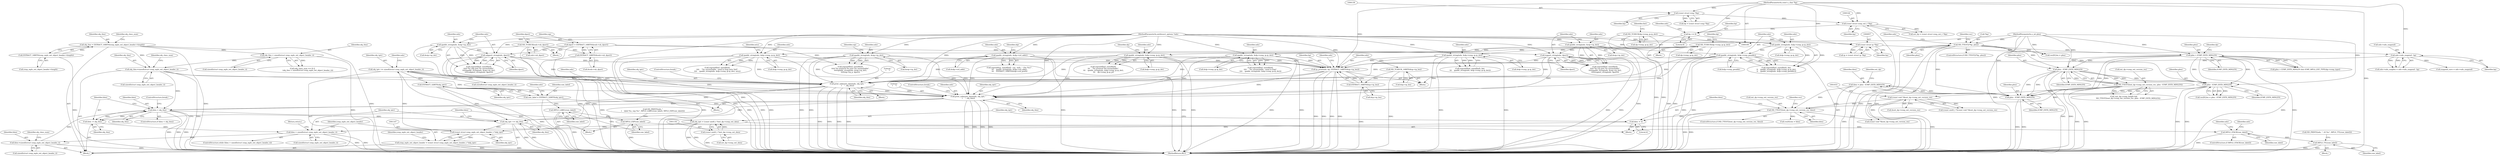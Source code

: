 digraph "0_tcpdump_1a1bce0526a77b62e41531b00f8bb5e21fd4f3a3@API" {
"1001168" [label="(Call,obj_tptr += sizeof(struct icmp_mpls_ext_object_header_t))"];
"1001146" [label="(Call,(const struct icmp_mpls_ext_object_header_t *)obj_tptr)"];
"1001270" [label="(Call,obj_tptr += obj_tlen)"];
"1001263" [label="(Call,hlen < obj_tlen)"];
"1001187" [label="(Call,hlen-=sizeof(struct icmp_mpls_ext_object_header_t))"];
"1001139" [label="(Call,hlen > sizeof(struct icmp_mpls_ext_object_header_t))"];
"1001267" [label="(Call,hlen -= obj_tlen)"];
"1001128" [label="(Call,hlen -= 4)"];
"1001083" [label="(Call,ND_TTEST2(ext_dp->icmp_ext_version_res, hlen))"];
"1001032" [label="(Call,(const void *)&ext_dp->icmp_ext_version_res)"];
"1001016" [label="(Call,ND_TTEST2(ext_dp->icmp_ext_version_res, plen - ICMP_EXTD_MINLEN))"];
"1001020" [label="(Call,plen - ICMP_EXTD_MINLEN)"];
"1000878" [label="(Call,ND_TTEST2(*bp, plen))"];
"1000112" [label="(MethodParameterIn,u_int plen)"];
"1000999" [label="(Call,plen > ICMP_EXTD_MINLEN)"];
"1001077" [label="(Call,hlen = plen - ICMP_EXTD_MINLEN)"];
"1001079" [label="(Call,plen - ICMP_EXTD_MINLEN)"];
"1001044" [label="(Call,plen - ICMP_EXTD_MINLEN)"];
"1001202" [label="(Call,obj_tlen-=sizeof(struct icmp_mpls_ext_object_header_t))"];
"1001196" [label="(Call,obj_tlen < sizeof(struct icmp_mpls_ext_object_header_t))"];
"1001152" [label="(Call,obj_tlen = EXTRACT_16BITS(icmp_mpls_ext_object_header->length))"];
"1001154" [label="(Call,EXTRACT_16BITS(icmp_mpls_ext_object_header->length))"];
"1001256" [label="(Call,print_unknown_data(ndo, obj_tptr, \"\n\t    \", obj_tlen))"];
"1000311" [label="(Call,udpport_string(ndo, dport))"];
"1000305" [label="(Call,ipaddr_string(ndo, &oip->ip_dst))"];
"1000110" [label="(MethodParameterIn,netdissect_options *ndo)"];
"1000267" [label="(Call,dport = EXTRACT_16BITS(&ouh->uh_dport))"];
"1000269" [label="(Call,EXTRACT_16BITS(&ouh->uh_dport))"];
"1000263" [label="(Call,ND_TCHECK(ouh->uh_dport))"];
"1000293" [label="(Call,tcpport_string(ndo, dport))"];
"1000287" [label="(Call,ipaddr_string(ndo, &oip->ip_dst))"];
"1000383" [label="(Call,ipaddr_string(ndo, &dp->icmp_ip.ip_dst))"];
"1000196" [label="(Call,ND_TCHECK(dp->icmp_ip.ip_dst))"];
"1000978" [label="(Call,ip_print(ndo, bp, EXTRACT_16BITS(&ip->ip_len)))"];
"1000408" [label="(Call,ipaddr_string(ndo, &dp->icmp_ip.ip_dst))"];
"1000365" [label="(Call,ipaddr_string(ndo, &dp->icmp_ip.ip_dst))"];
"1000323" [label="(Call,ipaddr_string(ndo, &oip->ip_dst))"];
"1000656" [label="(Call,ipaddr_string(ndo, &idp->ird_addr))"];
"1000221" [label="(Call,ipaddr_string(ndo, &dp->icmp_ip.ip_dst))"];
"1000448" [label="(Call,ipaddr_string(ndo, &dp->icmp_gwaddr))"];
"1000440" [label="(Call,ipaddr_string(ndo, &dp->icmp_ip.ip_dst))"];
"1000419" [label="(Call,ND_TCHECK(dp->icmp_ip.ip_dst))"];
"1000963" [label="(Call,ndo->ndo_snapend - bp)"];
"1000956" [label="(Call,(const struct ip *)bp)"];
"1000947" [label="(Call,bp += 8)"];
"1000143" [label="(Call,(const struct icmp_ext_t *)bp)"];
"1000138" [label="(Call,(const struct icmp *)bp)"];
"1000111" [label="(MethodParameterIn,const u_char *bp)"];
"1000981" [label="(Call,EXTRACT_16BITS(&ip->ip_len))"];
"1000973" [label="(Call,ND_TCHECK_16BITS(&ip->ip_len))"];
"1001248" [label="(Call,print_unknown_data(ndo, obj_tptr, \"\n\t    \", obj_tlen))"];
"1001168" [label="(Call,obj_tptr += sizeof(struct icmp_mpls_ext_object_header_t))"];
"1001220" [label="(Call,EXTRACT_32BITS(obj_tptr))"];
"1001131" [label="(Call,obj_tptr = (const uint8_t *)ext_dp->icmp_ext_data)"];
"1001133" [label="(Call,(const uint8_t *)ext_dp->icmp_ext_data)"];
"1001218" [label="(Call,raw_label = EXTRACT_32BITS(obj_tptr))"];
"1001228" [label="(Call,MPLS_LABEL(raw_label))"];
"1001230" [label="(Call,MPLS_EXP(raw_label))"];
"1001233" [label="(Call,MPLS_STACK(raw_label))"];
"1001244" [label="(Call,MPLS_TTL(raw_label))"];
"1001144" [label="(Call,icmp_mpls_ext_object_header = (const struct icmp_mpls_ext_object_header_t *)obj_tptr)"];
"1001272" [label="(Identifier,obj_tlen)"];
"1001032" [label="(Call,(const void *)&ext_dp->icmp_ext_version_res)"];
"1001000" [label="(Identifier,plen)"];
"1001242" [label="(Block,)"];
"1000879" [label="(Call,*bp)"];
"1000288" [label="(Identifier,ndo)"];
"1001097" [label="(Call,(const void *)&ext_dp->icmp_ext_version_res)"];
"1000282" [label="(Call,snprintf(buf, sizeof(buf),\n\t\t\t\t\t\"%s tcp port %s unreachable\",\n\t\t\t\t\tipaddr_string(ndo, &oip->ip_dst),\n\t\t\t\t\ttcpport_string(ndo, dport)))"];
"1000112" [label="(MethodParameterIn,u_int plen)"];
"1000276" [label="(Identifier,oip)"];
"1001237" [label="(Identifier,ndo)"];
"1001221" [label="(Identifier,obj_tptr)"];
"1001233" [label="(Call,MPLS_STACK(raw_label))"];
"1000959" [label="(Call,ndo->ndo_snaplen = ndo->ndo_snapend - bp)"];
"1000998" [label="(Call,plen > ICMP_EXTD_MINLEN && ICMP_MPLS_EXT_TYPE(dp->icmp_type))"];
"1001044" [label="(Call,plen - ICMP_EXTD_MINLEN)"];
"1001174" [label="(Identifier,ndo)"];
"1000939" [label="(Identifier,ndo)"];
"1001085" [label="(Identifier,ext_dp)"];
"1000294" [label="(Identifier,ndo)"];
"1000197" [label="(Call,dp->icmp_ip.ip_dst)"];
"1000325" [label="(Call,&oip->ip_dst)"];
"1000419" [label="(Call,ND_TCHECK(dp->icmp_ip.ip_dst))"];
"1001234" [label="(Identifier,raw_label)"];
"1001151" [label="(Identifier,icmp_mpls_ext_object_header)"];
"1000216" [label="(Call,snprintf(buf, sizeof(buf),\n\t\t\t    \"%s protocol %d unreachable\",\n\t\t\t    ipaddr_string(ndo, &dp->icmp_ip.ip_dst),\n\t\t\t    dp->icmp_ip.ip_p))"];
"1001140" [label="(Identifier,hlen)"];
"1001249" [label="(Identifier,ndo)"];
"1001080" [label="(Identifier,plen)"];
"1001132" [label="(Identifier,obj_tptr)"];
"1000222" [label="(Identifier,ndo)"];
"1001082" [label="(ControlStructure,if (ND_TTEST2(ext_dp->icmp_ext_version_res, hlen)))"];
"1001129" [label="(Identifier,hlen)"];
"1001269" [label="(Identifier,obj_tlen)"];
"1000111" [label="(MethodParameterIn,const u_char *bp)"];
"1001153" [label="(Identifier,obj_tlen)"];
"1000657" [label="(Identifier,ndo)"];
"1001131" [label="(Call,obj_tptr = (const uint8_t *)ext_dp->icmp_ext_data)"];
"1000300" [label="(Call,snprintf(buf, sizeof(buf),\n\t\t\t\t\t\"%s udp port %s unreachable\",\n\t\t\t\t\tipaddr_string(ndo, &oip->ip_dst),\n\t\t\t\t\tudpport_string(ndo, dport)))"];
"1000954" [label="(Call,ip = (const struct ip *)bp)"];
"1001202" [label="(Call,obj_tlen-=sizeof(struct icmp_mpls_ext_object_header_t))"];
"1000974" [label="(Call,&ip->ip_len)"];
"1001259" [label="(Literal,\"\n\t    \")"];
"1000450" [label="(Call,&dp->icmp_gwaddr)"];
"1001231" [label="(Identifier,raw_label)"];
"1001045" [label="(Identifier,plen)"];
"1000365" [label="(Call,ipaddr_string(ndo, &dp->icmp_ip.ip_dst))"];
"1001046" [label="(Identifier,ICMP_EXTD_MINLEN)"];
"1000143" [label="(Call,(const struct icmp_ext_t *)bp)"];
"1001128" [label="(Call,hlen -= 4)"];
"1001241" [label="(Identifier,ndo)"];
"1001267" [label="(Call,hlen -= obj_tlen)"];
"1001083" [label="(Call,ND_TTEST2(ext_dp->icmp_ext_version_res, hlen))"];
"1001265" [label="(Identifier,obj_tlen)"];
"1001038" [label="(Call,vec[0].len = plen - ICMP_EXTD_MINLEN)"];
"1001034" [label="(Call,&ext_dp->icmp_ext_version_res)"];
"1001256" [label="(Call,print_unknown_data(ndo, obj_tptr, \"\n\t    \", obj_tlen))"];
"1001189" [label="(Call,sizeof(struct icmp_mpls_ext_object_header_t))"];
"1001001" [label="(Identifier,ICMP_EXTD_MINLEN)"];
"1001159" [label="(Identifier,obj_class_num)"];
"1000373" [label="(Identifier,mtu)"];
"1000311" [label="(Call,udpport_string(ndo, dport))"];
"1001006" [label="(Block,)"];
"1000408" [label="(Call,ipaddr_string(ndo, &dp->icmp_ip.ip_dst))"];
"1000442" [label="(Call,&dp->icmp_ip.ip_dst)"];
"1000269" [label="(Call,EXTRACT_16BITS(&ouh->uh_dport))"];
"1000305" [label="(Call,ipaddr_string(ndo, &oip->ip_dst))"];
"1000656" [label="(Call,ipaddr_string(ndo, &idp->ird_addr))"];
"1001197" [label="(Identifier,obj_tlen)"];
"1001257" [label="(Identifier,ndo)"];
"1001271" [label="(Identifier,obj_tptr)"];
"1000306" [label="(Identifier,ndo)"];
"1001016" [label="(Call,ND_TTEST2(ext_dp->icmp_ext_version_res, plen - ICMP_EXTD_MINLEN))"];
"1001192" [label="(Call,(obj_class_num == 0) ||\n                    (obj_tlen < sizeof(struct icmp_mpls_ext_object_header_t)))"];
"1001222" [label="(Call,ND_PRINT((ndo, \"\n\t    label %u, exp %u\", MPLS_LABEL(raw_label), MPLS_EXP(raw_label))))"];
"1001198" [label="(Call,sizeof(struct icmp_mpls_ext_object_header_t))"];
"1001148" [label="(Identifier,obj_tptr)"];
"1000964" [label="(Call,ndo->ndo_snapend)"];
"1000231" [label="(Identifier,dp)"];
"1000318" [label="(Call,snprintf(buf, sizeof(buf),\n\t\t\t\t\t\"%s protocol %u port %u unreachable\",\n\t\t\t\t\tipaddr_string(ndo, &oip->ip_dst),\n\t\t\t\t\toip->ip_p, dport))"];
"1000196" [label="(Call,ND_TCHECK(dp->icmp_ip.ip_dst))"];
"1001207" [label="(Identifier,obj_class_num)"];
"1001245" [label="(Identifier,raw_label)"];
"1001144" [label="(Call,icmp_mpls_ext_object_header = (const struct icmp_mpls_ext_object_header_t *)obj_tptr)"];
"1000383" [label="(Call,ipaddr_string(ndo, &dp->icmp_ip.ip_dst))"];
"1001078" [label="(Identifier,hlen)"];
"1000140" [label="(Identifier,bp)"];
"1001258" [label="(Identifier,obj_tptr)"];
"1001155" [label="(Call,icmp_mpls_ext_object_header->length)"];
"1001103" [label="(Call,vec[0].len = hlen)"];
"1001004" [label="(Identifier,dp)"];
"1001152" [label="(Call,obj_tlen = EXTRACT_16BITS(icmp_mpls_ext_object_header->length))"];
"1000221" [label="(Call,ipaddr_string(ndo, &dp->icmp_ip.ip_dst))"];
"1001196" [label="(Call,obj_tlen < sizeof(struct icmp_mpls_ext_object_header_t))"];
"1000268" [label="(Identifier,dport)"];
"1000420" [label="(Call,dp->icmp_ip.ip_dst)"];
"1001262" [label="(ControlStructure,if (hlen < obj_tlen))"];
"1000323" [label="(Call,ipaddr_string(ndo, &oip->ip_dst))"];
"1000426" [label="(Identifier,fmt)"];
"1000999" [label="(Call,plen > ICMP_EXTD_MINLEN)"];
"1000877" [label="(ControlStructure,if (ND_TTEST2(*bp, plen)))"];
"1000448" [label="(Call,ipaddr_string(ndo, &dp->icmp_gwaddr))"];
"1000384" [label="(Identifier,ndo)"];
"1000647" [label="(Call,snprintf(cp, sizeof(buf) - (cp - buf), \" {%s %u}\",\n\t\t\t    ipaddr_string(ndo, &idp->ird_addr),\n\t\t\t    EXTRACT_32BITS(&idp->ird_pref)))"];
"1001250" [label="(Identifier,obj_tptr)"];
"1001146" [label="(Call,(const struct icmp_mpls_ext_object_header_t *)obj_tptr)"];
"1001264" [label="(Identifier,hlen)"];
"1000138" [label="(Call,(const struct icmp *)bp)"];
"1001141" [label="(Call,sizeof(struct icmp_mpls_ext_object_header_t))"];
"1001232" [label="(ControlStructure,if (MPLS_STACK(raw_label)))"];
"1001021" [label="(Identifier,plen)"];
"1001248" [label="(Call,print_unknown_data(ndo, obj_tptr, \"\n\t    \", obj_tlen))"];
"1000968" [label="(Call,snapend_save = ndo->ndo_snapend)"];
"1000162" [label="(Block,)"];
"1000330" [label="(Identifier,oip)"];
"1000449" [label="(Identifier,ndo)"];
"1001251" [label="(Literal,\"\n\t    \")"];
"1000263" [label="(Call,ND_TCHECK(ouh->uh_dport))"];
"1000223" [label="(Call,&dp->icmp_ip.ip_dst)"];
"1000307" [label="(Call,&oip->ip_dst)"];
"1000946" [label="(Block,)"];
"1001130" [label="(Literal,4)"];
"1001270" [label="(Call,obj_tptr += obj_tlen)"];
"1000289" [label="(Call,&oip->ip_dst)"];
"1001260" [label="(Identifier,obj_tlen)"];
"1001228" [label="(Call,MPLS_LABEL(raw_label))"];
"1000982" [label="(Call,&ip->ip_len)"];
"1001227" [label="(Block,)"];
"1001170" [label="(Call,sizeof(struct icmp_mpls_ext_object_header_t))"];
"1000293" [label="(Call,tcpport_string(ndo, dport))"];
"1001143" [label="(Block,)"];
"1001263" [label="(Call,hlen < obj_tlen)"];
"1000287" [label="(Call,ipaddr_string(ndo, &oip->ip_dst))"];
"1000360" [label="(Call,snprintf(buf, sizeof(buf),\n\t\t\t\t    \"%s unreachable - need to frag (mtu %d)\",\n\t\t\t\t    ipaddr_string(ndo, &dp->icmp_ip.ip_dst), mtu))"];
"1000441" [label="(Identifier,ndo)"];
"1001194" [label="(Identifier,obj_class_num)"];
"1001022" [label="(Identifier,ICMP_EXTD_MINLEN)"];
"1000367" [label="(Call,&dp->icmp_ip.ip_dst)"];
"1000949" [label="(Literal,8)"];
"1001224" [label="(Identifier,ndo)"];
"1000264" [label="(Call,ouh->uh_dport)"];
"1001020" [label="(Call,plen - ICMP_EXTD_MINLEN)"];
"1001079" [label="(Call,plen - ICMP_EXTD_MINLEN)"];
"1000295" [label="(Identifier,dport)"];
"1001154" [label="(Call,EXTRACT_16BITS(icmp_mpls_ext_object_header->length))"];
"1000440" [label="(Call,ipaddr_string(ndo, &dp->icmp_ip.ip_dst))"];
"1000378" [label="(Call,snprintf(buf, sizeof(buf),\n\t\t\t\t    \"%s unreachable - need to frag\",\n\t\t\t\t    ipaddr_string(ndo, &dp->icmp_ip.ip_dst)))"];
"1001133" [label="(Call,(const uint8_t *)ext_dp->icmp_ext_data)"];
"1001092" [label="(Identifier,vec)"];
"1000980" [label="(Identifier,bp)"];
"1000958" [label="(Identifier,bp)"];
"1001220" [label="(Call,EXTRACT_32BITS(obj_tptr))"];
"1001204" [label="(Call,sizeof(struct icmp_mpls_ext_object_header_t))"];
"1000312" [label="(Identifier,ndo)"];
"1001138" [label="(ControlStructure,while (hlen > sizeof(struct icmp_mpls_ext_object_header_t)))"];
"1000206" [label="(Block,)"];
"1001279" [label="(MethodReturn,RET)"];
"1000410" [label="(Call,&dp->icmp_ip.ip_dst)"];
"1000658" [label="(Call,&idp->ird_addr)"];
"1000967" [label="(Identifier,bp)"];
"1001253" [label="(ControlStructure,break;)"];
"1001208" [label="(Block,)"];
"1000963" [label="(Call,ndo->ndo_snapend - bp)"];
"1000110" [label="(MethodParameterIn,netdissect_options *ndo)"];
"1000895" [label="(Call,vec[0].len = plen)"];
"1001203" [label="(Identifier,obj_tlen)"];
"1001030" [label="(Call,(const uint8_t *)(const void *)&ext_dp->icmp_ext_version_res)"];
"1001017" [label="(Call,ext_dp->icmp_ext_version_res)"];
"1000385" [label="(Call,&dp->icmp_ip.ip_dst)"];
"1000435" [label="(Call,snprintf(buf, sizeof(buf), fmt,\n\t\t    ipaddr_string(ndo, &dp->icmp_ip.ip_dst),\n\t\t    ipaddr_string(ndo, &dp->icmp_gwaddr)))"];
"1000267" [label="(Call,dport = EXTRACT_16BITS(&ouh->uh_dport))"];
"1001219" [label="(Identifier,raw_label)"];
"1000973" [label="(Call,ND_TCHECK_16BITS(&ip->ip_len))"];
"1000948" [label="(Identifier,bp)"];
"1001084" [label="(Call,ext_dp->icmp_ext_version_res)"];
"1001139" [label="(Call,hlen > sizeof(struct icmp_mpls_ext_object_header_t))"];
"1000979" [label="(Identifier,ndo)"];
"1001268" [label="(Identifier,hlen)"];
"1000270" [label="(Call,&ouh->uh_dport)"];
"1000981" [label="(Call,EXTRACT_16BITS(&ip->ip_len))"];
"1000324" [label="(Identifier,ndo)"];
"1001168" [label="(Call,obj_tptr += sizeof(struct icmp_mpls_ext_object_header_t))"];
"1000878" [label="(Call,ND_TTEST2(*bp, plen))"];
"1001145" [label="(Identifier,icmp_mpls_ext_object_header)"];
"1001244" [label="(Call,MPLS_TTL(raw_label))"];
"1001011" [label="(Call,!ext_dp->icmp_length &&\n                ND_TTEST2(ext_dp->icmp_ext_version_res, plen - ICMP_EXTD_MINLEN))"];
"1000947" [label="(Call,bp += 8)"];
"1001239" [label="(Call,ND_PRINT((ndo, \", ttl %u\", MPLS_TTL(raw_label))))"];
"1001077" [label="(Call,hlen = plen - ICMP_EXTD_MINLEN)"];
"1001273" [label="(Return,return;)"];
"1000141" [label="(Call,ext_dp = (const struct icmp_ext_t *)bp)"];
"1001218" [label="(Call,raw_label = EXTRACT_32BITS(obj_tptr))"];
"1001230" [label="(Call,MPLS_EXP(raw_label))"];
"1001135" [label="(Call,ext_dp->icmp_ext_data)"];
"1000204" [label="(Identifier,dp)"];
"1000145" [label="(Identifier,bp)"];
"1000136" [label="(Call,dp = (const struct icmp *)bp)"];
"1000881" [label="(Identifier,plen)"];
"1000313" [label="(Identifier,dport)"];
"1000988" [label="(Identifier,ndo)"];
"1001169" [label="(Identifier,obj_tptr)"];
"1000409" [label="(Identifier,ndo)"];
"1001087" [label="(Identifier,hlen)"];
"1000952" [label="(Identifier,ndo)"];
"1001188" [label="(Identifier,hlen)"];
"1000978" [label="(Call,ip_print(ndo, bp, EXTRACT_16BITS(&ip->ip_len)))"];
"1000366" [label="(Identifier,ndo)"];
"1001261" [label="(ControlStructure,break;)"];
"1001212" [label="(Block,)"];
"1001229" [label="(Identifier,raw_label)"];
"1001081" [label="(Identifier,ICMP_EXTD_MINLEN)"];
"1000956" [label="(Call,(const struct ip *)bp)"];
"1000665" [label="(Identifier,idp)"];
"1001266" [label="(ControlStructure,break;)"];
"1001252" [label="(Identifier,obj_tlen)"];
"1001187" [label="(Call,hlen-=sizeof(struct icmp_mpls_ext_object_header_t))"];
"1000403" [label="(Call,snprintf(buf, sizeof(buf), fmt,\n\t\t\t    ipaddr_string(ndo, &dp->icmp_ip.ip_dst)))"];
"1000887" [label="(Identifier,vec)"];
"1001168" -> "1001143"  [label="AST: "];
"1001168" -> "1001170"  [label="CFG: "];
"1001169" -> "1001168"  [label="AST: "];
"1001170" -> "1001168"  [label="AST: "];
"1001174" -> "1001168"  [label="CFG: "];
"1001168" -> "1001279"  [label="DDG: "];
"1001146" -> "1001168"  [label="DDG: "];
"1001168" -> "1001220"  [label="DDG: "];
"1001168" -> "1001248"  [label="DDG: "];
"1001168" -> "1001256"  [label="DDG: "];
"1001146" -> "1001144"  [label="AST: "];
"1001146" -> "1001148"  [label="CFG: "];
"1001147" -> "1001146"  [label="AST: "];
"1001148" -> "1001146"  [label="AST: "];
"1001144" -> "1001146"  [label="CFG: "];
"1001146" -> "1001144"  [label="DDG: "];
"1001270" -> "1001146"  [label="DDG: "];
"1001131" -> "1001146"  [label="DDG: "];
"1001270" -> "1001143"  [label="AST: "];
"1001270" -> "1001272"  [label="CFG: "];
"1001271" -> "1001270"  [label="AST: "];
"1001272" -> "1001270"  [label="AST: "];
"1001140" -> "1001270"  [label="CFG: "];
"1001270" -> "1001279"  [label="DDG: "];
"1001270" -> "1001279"  [label="DDG: "];
"1001263" -> "1001270"  [label="DDG: "];
"1001220" -> "1001270"  [label="DDG: "];
"1001256" -> "1001270"  [label="DDG: "];
"1001248" -> "1001270"  [label="DDG: "];
"1001263" -> "1001262"  [label="AST: "];
"1001263" -> "1001265"  [label="CFG: "];
"1001264" -> "1001263"  [label="AST: "];
"1001265" -> "1001263"  [label="AST: "];
"1001266" -> "1001263"  [label="CFG: "];
"1001268" -> "1001263"  [label="CFG: "];
"1001263" -> "1001279"  [label="DDG: "];
"1001263" -> "1001279"  [label="DDG: "];
"1001263" -> "1001279"  [label="DDG: "];
"1001187" -> "1001263"  [label="DDG: "];
"1001202" -> "1001263"  [label="DDG: "];
"1001256" -> "1001263"  [label="DDG: "];
"1001248" -> "1001263"  [label="DDG: "];
"1001263" -> "1001267"  [label="DDG: "];
"1001263" -> "1001267"  [label="DDG: "];
"1001187" -> "1001143"  [label="AST: "];
"1001187" -> "1001189"  [label="CFG: "];
"1001188" -> "1001187"  [label="AST: "];
"1001189" -> "1001187"  [label="AST: "];
"1001194" -> "1001187"  [label="CFG: "];
"1001187" -> "1001279"  [label="DDG: "];
"1001139" -> "1001187"  [label="DDG: "];
"1001139" -> "1001138"  [label="AST: "];
"1001139" -> "1001141"  [label="CFG: "];
"1001140" -> "1001139"  [label="AST: "];
"1001141" -> "1001139"  [label="AST: "];
"1001145" -> "1001139"  [label="CFG: "];
"1001273" -> "1001139"  [label="CFG: "];
"1001139" -> "1001279"  [label="DDG: "];
"1001139" -> "1001279"  [label="DDG: "];
"1001267" -> "1001139"  [label="DDG: "];
"1001128" -> "1001139"  [label="DDG: "];
"1001267" -> "1001143"  [label="AST: "];
"1001267" -> "1001269"  [label="CFG: "];
"1001268" -> "1001267"  [label="AST: "];
"1001269" -> "1001267"  [label="AST: "];
"1001271" -> "1001267"  [label="CFG: "];
"1001128" -> "1001006"  [label="AST: "];
"1001128" -> "1001130"  [label="CFG: "];
"1001129" -> "1001128"  [label="AST: "];
"1001130" -> "1001128"  [label="AST: "];
"1001132" -> "1001128"  [label="CFG: "];
"1001083" -> "1001128"  [label="DDG: "];
"1001083" -> "1001082"  [label="AST: "];
"1001083" -> "1001087"  [label="CFG: "];
"1001084" -> "1001083"  [label="AST: "];
"1001087" -> "1001083"  [label="AST: "];
"1001092" -> "1001083"  [label="CFG: "];
"1001129" -> "1001083"  [label="CFG: "];
"1001083" -> "1001279"  [label="DDG: "];
"1001083" -> "1001279"  [label="DDG: "];
"1001032" -> "1001083"  [label="DDG: "];
"1001016" -> "1001083"  [label="DDG: "];
"1001077" -> "1001083"  [label="DDG: "];
"1001083" -> "1001097"  [label="DDG: "];
"1001083" -> "1001103"  [label="DDG: "];
"1001032" -> "1001030"  [label="AST: "];
"1001032" -> "1001034"  [label="CFG: "];
"1001033" -> "1001032"  [label="AST: "];
"1001034" -> "1001032"  [label="AST: "];
"1001030" -> "1001032"  [label="CFG: "];
"1001032" -> "1001279"  [label="DDG: "];
"1001032" -> "1001030"  [label="DDG: "];
"1001016" -> "1001032"  [label="DDG: "];
"1001032" -> "1001097"  [label="DDG: "];
"1001016" -> "1001011"  [label="AST: "];
"1001016" -> "1001020"  [label="CFG: "];
"1001017" -> "1001016"  [label="AST: "];
"1001020" -> "1001016"  [label="AST: "];
"1001011" -> "1001016"  [label="CFG: "];
"1001016" -> "1001279"  [label="DDG: "];
"1001016" -> "1001279"  [label="DDG: "];
"1001016" -> "1001011"  [label="DDG: "];
"1001016" -> "1001011"  [label="DDG: "];
"1001020" -> "1001016"  [label="DDG: "];
"1001020" -> "1001016"  [label="DDG: "];
"1001020" -> "1001022"  [label="CFG: "];
"1001021" -> "1001020"  [label="AST: "];
"1001022" -> "1001020"  [label="AST: "];
"1001020" -> "1001279"  [label="DDG: "];
"1001020" -> "1001279"  [label="DDG: "];
"1000878" -> "1001020"  [label="DDG: "];
"1000999" -> "1001020"  [label="DDG: "];
"1000999" -> "1001020"  [label="DDG: "];
"1000112" -> "1001020"  [label="DDG: "];
"1001020" -> "1001044"  [label="DDG: "];
"1001020" -> "1001044"  [label="DDG: "];
"1001020" -> "1001079"  [label="DDG: "];
"1001020" -> "1001079"  [label="DDG: "];
"1000878" -> "1000877"  [label="AST: "];
"1000878" -> "1000881"  [label="CFG: "];
"1000879" -> "1000878"  [label="AST: "];
"1000881" -> "1000878"  [label="AST: "];
"1000887" -> "1000878"  [label="CFG: "];
"1000939" -> "1000878"  [label="CFG: "];
"1000878" -> "1001279"  [label="DDG: "];
"1000878" -> "1001279"  [label="DDG: "];
"1000878" -> "1001279"  [label="DDG: "];
"1000112" -> "1000878"  [label="DDG: "];
"1000878" -> "1000895"  [label="DDG: "];
"1000878" -> "1000999"  [label="DDG: "];
"1000878" -> "1001044"  [label="DDG: "];
"1000878" -> "1001079"  [label="DDG: "];
"1000112" -> "1000109"  [label="AST: "];
"1000112" -> "1001279"  [label="DDG: "];
"1000112" -> "1000895"  [label="DDG: "];
"1000112" -> "1000999"  [label="DDG: "];
"1000112" -> "1001044"  [label="DDG: "];
"1000112" -> "1001079"  [label="DDG: "];
"1000999" -> "1000998"  [label="AST: "];
"1000999" -> "1001001"  [label="CFG: "];
"1001000" -> "1000999"  [label="AST: "];
"1001001" -> "1000999"  [label="AST: "];
"1001004" -> "1000999"  [label="CFG: "];
"1000998" -> "1000999"  [label="CFG: "];
"1000999" -> "1001279"  [label="DDG: "];
"1000999" -> "1001279"  [label="DDG: "];
"1000999" -> "1000998"  [label="DDG: "];
"1000999" -> "1000998"  [label="DDG: "];
"1000999" -> "1001044"  [label="DDG: "];
"1000999" -> "1001044"  [label="DDG: "];
"1000999" -> "1001079"  [label="DDG: "];
"1000999" -> "1001079"  [label="DDG: "];
"1001077" -> "1001006"  [label="AST: "];
"1001077" -> "1001079"  [label="CFG: "];
"1001078" -> "1001077"  [label="AST: "];
"1001079" -> "1001077"  [label="AST: "];
"1001085" -> "1001077"  [label="CFG: "];
"1001077" -> "1001279"  [label="DDG: "];
"1001079" -> "1001077"  [label="DDG: "];
"1001079" -> "1001077"  [label="DDG: "];
"1001079" -> "1001081"  [label="CFG: "];
"1001080" -> "1001079"  [label="AST: "];
"1001081" -> "1001079"  [label="AST: "];
"1001079" -> "1001279"  [label="DDG: "];
"1001079" -> "1001279"  [label="DDG: "];
"1001044" -> "1001079"  [label="DDG: "];
"1001044" -> "1001079"  [label="DDG: "];
"1001044" -> "1001038"  [label="AST: "];
"1001044" -> "1001046"  [label="CFG: "];
"1001045" -> "1001044"  [label="AST: "];
"1001046" -> "1001044"  [label="AST: "];
"1001038" -> "1001044"  [label="CFG: "];
"1001044" -> "1001279"  [label="DDG: "];
"1001044" -> "1001279"  [label="DDG: "];
"1001044" -> "1001038"  [label="DDG: "];
"1001044" -> "1001038"  [label="DDG: "];
"1001202" -> "1001143"  [label="AST: "];
"1001202" -> "1001204"  [label="CFG: "];
"1001203" -> "1001202"  [label="AST: "];
"1001204" -> "1001202"  [label="AST: "];
"1001207" -> "1001202"  [label="CFG: "];
"1001202" -> "1001279"  [label="DDG: "];
"1001196" -> "1001202"  [label="DDG: "];
"1001152" -> "1001202"  [label="DDG: "];
"1001202" -> "1001248"  [label="DDG: "];
"1001202" -> "1001256"  [label="DDG: "];
"1001196" -> "1001192"  [label="AST: "];
"1001196" -> "1001198"  [label="CFG: "];
"1001197" -> "1001196"  [label="AST: "];
"1001198" -> "1001196"  [label="AST: "];
"1001192" -> "1001196"  [label="CFG: "];
"1001196" -> "1001279"  [label="DDG: "];
"1001196" -> "1001192"  [label="DDG: "];
"1001152" -> "1001196"  [label="DDG: "];
"1001152" -> "1001143"  [label="AST: "];
"1001152" -> "1001154"  [label="CFG: "];
"1001153" -> "1001152"  [label="AST: "];
"1001154" -> "1001152"  [label="AST: "];
"1001159" -> "1001152"  [label="CFG: "];
"1001152" -> "1001279"  [label="DDG: "];
"1001152" -> "1001279"  [label="DDG: "];
"1001154" -> "1001152"  [label="DDG: "];
"1001154" -> "1001155"  [label="CFG: "];
"1001155" -> "1001154"  [label="AST: "];
"1001154" -> "1001279"  [label="DDG: "];
"1001256" -> "1001208"  [label="AST: "];
"1001256" -> "1001260"  [label="CFG: "];
"1001257" -> "1001256"  [label="AST: "];
"1001258" -> "1001256"  [label="AST: "];
"1001259" -> "1001256"  [label="AST: "];
"1001260" -> "1001256"  [label="AST: "];
"1001261" -> "1001256"  [label="CFG: "];
"1001256" -> "1001279"  [label="DDG: "];
"1001256" -> "1001279"  [label="DDG: "];
"1001256" -> "1001279"  [label="DDG: "];
"1001256" -> "1001279"  [label="DDG: "];
"1001256" -> "1001248"  [label="DDG: "];
"1000311" -> "1001256"  [label="DDG: "];
"1000293" -> "1001256"  [label="DDG: "];
"1000383" -> "1001256"  [label="DDG: "];
"1000978" -> "1001256"  [label="DDG: "];
"1001248" -> "1001256"  [label="DDG: "];
"1000365" -> "1001256"  [label="DDG: "];
"1000323" -> "1001256"  [label="DDG: "];
"1000656" -> "1001256"  [label="DDG: "];
"1000408" -> "1001256"  [label="DDG: "];
"1000221" -> "1001256"  [label="DDG: "];
"1000448" -> "1001256"  [label="DDG: "];
"1000110" -> "1001256"  [label="DDG: "];
"1000311" -> "1000300"  [label="AST: "];
"1000311" -> "1000313"  [label="CFG: "];
"1000312" -> "1000311"  [label="AST: "];
"1000313" -> "1000311"  [label="AST: "];
"1000300" -> "1000311"  [label="CFG: "];
"1000311" -> "1001279"  [label="DDG: "];
"1000311" -> "1001279"  [label="DDG: "];
"1000311" -> "1000300"  [label="DDG: "];
"1000311" -> "1000300"  [label="DDG: "];
"1000305" -> "1000311"  [label="DDG: "];
"1000110" -> "1000311"  [label="DDG: "];
"1000267" -> "1000311"  [label="DDG: "];
"1000311" -> "1000978"  [label="DDG: "];
"1000311" -> "1001248"  [label="DDG: "];
"1000305" -> "1000300"  [label="AST: "];
"1000305" -> "1000307"  [label="CFG: "];
"1000306" -> "1000305"  [label="AST: "];
"1000307" -> "1000305"  [label="AST: "];
"1000312" -> "1000305"  [label="CFG: "];
"1000305" -> "1001279"  [label="DDG: "];
"1000305" -> "1000300"  [label="DDG: "];
"1000305" -> "1000300"  [label="DDG: "];
"1000110" -> "1000305"  [label="DDG: "];
"1000110" -> "1000109"  [label="AST: "];
"1000110" -> "1001279"  [label="DDG: "];
"1000110" -> "1000221"  [label="DDG: "];
"1000110" -> "1000287"  [label="DDG: "];
"1000110" -> "1000293"  [label="DDG: "];
"1000110" -> "1000323"  [label="DDG: "];
"1000110" -> "1000365"  [label="DDG: "];
"1000110" -> "1000383"  [label="DDG: "];
"1000110" -> "1000408"  [label="DDG: "];
"1000110" -> "1000440"  [label="DDG: "];
"1000110" -> "1000448"  [label="DDG: "];
"1000110" -> "1000656"  [label="DDG: "];
"1000110" -> "1000978"  [label="DDG: "];
"1000110" -> "1001248"  [label="DDG: "];
"1000267" -> "1000206"  [label="AST: "];
"1000267" -> "1000269"  [label="CFG: "];
"1000268" -> "1000267"  [label="AST: "];
"1000269" -> "1000267"  [label="AST: "];
"1000276" -> "1000267"  [label="CFG: "];
"1000267" -> "1001279"  [label="DDG: "];
"1000269" -> "1000267"  [label="DDG: "];
"1000267" -> "1000293"  [label="DDG: "];
"1000267" -> "1000318"  [label="DDG: "];
"1000269" -> "1000270"  [label="CFG: "];
"1000270" -> "1000269"  [label="AST: "];
"1000269" -> "1001279"  [label="DDG: "];
"1000263" -> "1000269"  [label="DDG: "];
"1000263" -> "1000206"  [label="AST: "];
"1000263" -> "1000264"  [label="CFG: "];
"1000264" -> "1000263"  [label="AST: "];
"1000268" -> "1000263"  [label="CFG: "];
"1000263" -> "1001279"  [label="DDG: "];
"1000263" -> "1001279"  [label="DDG: "];
"1000293" -> "1000282"  [label="AST: "];
"1000293" -> "1000295"  [label="CFG: "];
"1000294" -> "1000293"  [label="AST: "];
"1000295" -> "1000293"  [label="AST: "];
"1000282" -> "1000293"  [label="CFG: "];
"1000293" -> "1001279"  [label="DDG: "];
"1000293" -> "1001279"  [label="DDG: "];
"1000293" -> "1000282"  [label="DDG: "];
"1000293" -> "1000282"  [label="DDG: "];
"1000287" -> "1000293"  [label="DDG: "];
"1000293" -> "1000978"  [label="DDG: "];
"1000293" -> "1001248"  [label="DDG: "];
"1000287" -> "1000282"  [label="AST: "];
"1000287" -> "1000289"  [label="CFG: "];
"1000288" -> "1000287"  [label="AST: "];
"1000289" -> "1000287"  [label="AST: "];
"1000294" -> "1000287"  [label="CFG: "];
"1000287" -> "1001279"  [label="DDG: "];
"1000287" -> "1000282"  [label="DDG: "];
"1000287" -> "1000282"  [label="DDG: "];
"1000383" -> "1000378"  [label="AST: "];
"1000383" -> "1000385"  [label="CFG: "];
"1000384" -> "1000383"  [label="AST: "];
"1000385" -> "1000383"  [label="AST: "];
"1000378" -> "1000383"  [label="CFG: "];
"1000383" -> "1001279"  [label="DDG: "];
"1000383" -> "1001279"  [label="DDG: "];
"1000383" -> "1000378"  [label="DDG: "];
"1000383" -> "1000378"  [label="DDG: "];
"1000196" -> "1000383"  [label="DDG: "];
"1000383" -> "1000978"  [label="DDG: "];
"1000383" -> "1001248"  [label="DDG: "];
"1000196" -> "1000162"  [label="AST: "];
"1000196" -> "1000197"  [label="CFG: "];
"1000197" -> "1000196"  [label="AST: "];
"1000204" -> "1000196"  [label="CFG: "];
"1000196" -> "1001279"  [label="DDG: "];
"1000196" -> "1001279"  [label="DDG: "];
"1000196" -> "1000221"  [label="DDG: "];
"1000196" -> "1000365"  [label="DDG: "];
"1000196" -> "1000408"  [label="DDG: "];
"1000978" -> "1000946"  [label="AST: "];
"1000978" -> "1000981"  [label="CFG: "];
"1000979" -> "1000978"  [label="AST: "];
"1000980" -> "1000978"  [label="AST: "];
"1000981" -> "1000978"  [label="AST: "];
"1000988" -> "1000978"  [label="CFG: "];
"1000978" -> "1001279"  [label="DDG: "];
"1000978" -> "1001279"  [label="DDG: "];
"1000978" -> "1001279"  [label="DDG: "];
"1000978" -> "1001279"  [label="DDG: "];
"1000408" -> "1000978"  [label="DDG: "];
"1000365" -> "1000978"  [label="DDG: "];
"1000323" -> "1000978"  [label="DDG: "];
"1000656" -> "1000978"  [label="DDG: "];
"1000221" -> "1000978"  [label="DDG: "];
"1000448" -> "1000978"  [label="DDG: "];
"1000963" -> "1000978"  [label="DDG: "];
"1000111" -> "1000978"  [label="DDG: "];
"1000981" -> "1000978"  [label="DDG: "];
"1000978" -> "1001248"  [label="DDG: "];
"1000408" -> "1000403"  [label="AST: "];
"1000408" -> "1000410"  [label="CFG: "];
"1000409" -> "1000408"  [label="AST: "];
"1000410" -> "1000408"  [label="AST: "];
"1000403" -> "1000408"  [label="CFG: "];
"1000408" -> "1001279"  [label="DDG: "];
"1000408" -> "1001279"  [label="DDG: "];
"1000408" -> "1000403"  [label="DDG: "];
"1000408" -> "1000403"  [label="DDG: "];
"1000408" -> "1001248"  [label="DDG: "];
"1000365" -> "1000360"  [label="AST: "];
"1000365" -> "1000367"  [label="CFG: "];
"1000366" -> "1000365"  [label="AST: "];
"1000367" -> "1000365"  [label="AST: "];
"1000373" -> "1000365"  [label="CFG: "];
"1000365" -> "1001279"  [label="DDG: "];
"1000365" -> "1001279"  [label="DDG: "];
"1000365" -> "1000360"  [label="DDG: "];
"1000365" -> "1000360"  [label="DDG: "];
"1000365" -> "1001248"  [label="DDG: "];
"1000323" -> "1000318"  [label="AST: "];
"1000323" -> "1000325"  [label="CFG: "];
"1000324" -> "1000323"  [label="AST: "];
"1000325" -> "1000323"  [label="AST: "];
"1000330" -> "1000323"  [label="CFG: "];
"1000323" -> "1001279"  [label="DDG: "];
"1000323" -> "1001279"  [label="DDG: "];
"1000323" -> "1000318"  [label="DDG: "];
"1000323" -> "1000318"  [label="DDG: "];
"1000323" -> "1001248"  [label="DDG: "];
"1000656" -> "1000647"  [label="AST: "];
"1000656" -> "1000658"  [label="CFG: "];
"1000657" -> "1000656"  [label="AST: "];
"1000658" -> "1000656"  [label="AST: "];
"1000665" -> "1000656"  [label="CFG: "];
"1000656" -> "1001279"  [label="DDG: "];
"1000656" -> "1001279"  [label="DDG: "];
"1000656" -> "1000647"  [label="DDG: "];
"1000656" -> "1000647"  [label="DDG: "];
"1000656" -> "1001248"  [label="DDG: "];
"1000221" -> "1000216"  [label="AST: "];
"1000221" -> "1000223"  [label="CFG: "];
"1000222" -> "1000221"  [label="AST: "];
"1000223" -> "1000221"  [label="AST: "];
"1000231" -> "1000221"  [label="CFG: "];
"1000221" -> "1001279"  [label="DDG: "];
"1000221" -> "1001279"  [label="DDG: "];
"1000221" -> "1000216"  [label="DDG: "];
"1000221" -> "1000216"  [label="DDG: "];
"1000221" -> "1001248"  [label="DDG: "];
"1000448" -> "1000435"  [label="AST: "];
"1000448" -> "1000450"  [label="CFG: "];
"1000449" -> "1000448"  [label="AST: "];
"1000450" -> "1000448"  [label="AST: "];
"1000435" -> "1000448"  [label="CFG: "];
"1000448" -> "1001279"  [label="DDG: "];
"1000448" -> "1001279"  [label="DDG: "];
"1000448" -> "1000435"  [label="DDG: "];
"1000448" -> "1000435"  [label="DDG: "];
"1000440" -> "1000448"  [label="DDG: "];
"1000448" -> "1001248"  [label="DDG: "];
"1000440" -> "1000435"  [label="AST: "];
"1000440" -> "1000442"  [label="CFG: "];
"1000441" -> "1000440"  [label="AST: "];
"1000442" -> "1000440"  [label="AST: "];
"1000449" -> "1000440"  [label="CFG: "];
"1000440" -> "1001279"  [label="DDG: "];
"1000440" -> "1000435"  [label="DDG: "];
"1000440" -> "1000435"  [label="DDG: "];
"1000419" -> "1000440"  [label="DDG: "];
"1000419" -> "1000162"  [label="AST: "];
"1000419" -> "1000420"  [label="CFG: "];
"1000420" -> "1000419"  [label="AST: "];
"1000426" -> "1000419"  [label="CFG: "];
"1000419" -> "1001279"  [label="DDG: "];
"1000419" -> "1001279"  [label="DDG: "];
"1000963" -> "1000959"  [label="AST: "];
"1000963" -> "1000967"  [label="CFG: "];
"1000964" -> "1000963"  [label="AST: "];
"1000967" -> "1000963"  [label="AST: "];
"1000959" -> "1000963"  [label="CFG: "];
"1000963" -> "1000959"  [label="DDG: "];
"1000963" -> "1000959"  [label="DDG: "];
"1000956" -> "1000963"  [label="DDG: "];
"1000111" -> "1000963"  [label="DDG: "];
"1000963" -> "1000968"  [label="DDG: "];
"1000956" -> "1000954"  [label="AST: "];
"1000956" -> "1000958"  [label="CFG: "];
"1000957" -> "1000956"  [label="AST: "];
"1000958" -> "1000956"  [label="AST: "];
"1000954" -> "1000956"  [label="CFG: "];
"1000956" -> "1000954"  [label="DDG: "];
"1000947" -> "1000956"  [label="DDG: "];
"1000111" -> "1000956"  [label="DDG: "];
"1000947" -> "1000946"  [label="AST: "];
"1000947" -> "1000949"  [label="CFG: "];
"1000948" -> "1000947"  [label="AST: "];
"1000949" -> "1000947"  [label="AST: "];
"1000952" -> "1000947"  [label="CFG: "];
"1000143" -> "1000947"  [label="DDG: "];
"1000111" -> "1000947"  [label="DDG: "];
"1000143" -> "1000141"  [label="AST: "];
"1000143" -> "1000145"  [label="CFG: "];
"1000144" -> "1000143"  [label="AST: "];
"1000145" -> "1000143"  [label="AST: "];
"1000141" -> "1000143"  [label="CFG: "];
"1000143" -> "1001279"  [label="DDG: "];
"1000143" -> "1000141"  [label="DDG: "];
"1000138" -> "1000143"  [label="DDG: "];
"1000111" -> "1000143"  [label="DDG: "];
"1000138" -> "1000136"  [label="AST: "];
"1000138" -> "1000140"  [label="CFG: "];
"1000139" -> "1000138"  [label="AST: "];
"1000140" -> "1000138"  [label="AST: "];
"1000136" -> "1000138"  [label="CFG: "];
"1000138" -> "1000136"  [label="DDG: "];
"1000111" -> "1000138"  [label="DDG: "];
"1000111" -> "1000109"  [label="AST: "];
"1000111" -> "1001279"  [label="DDG: "];
"1000981" -> "1000982"  [label="CFG: "];
"1000982" -> "1000981"  [label="AST: "];
"1000981" -> "1001279"  [label="DDG: "];
"1000973" -> "1000981"  [label="DDG: "];
"1000973" -> "1000946"  [label="AST: "];
"1000973" -> "1000974"  [label="CFG: "];
"1000974" -> "1000973"  [label="AST: "];
"1000979" -> "1000973"  [label="CFG: "];
"1000973" -> "1001279"  [label="DDG: "];
"1001248" -> "1001212"  [label="AST: "];
"1001248" -> "1001252"  [label="CFG: "];
"1001249" -> "1001248"  [label="AST: "];
"1001250" -> "1001248"  [label="AST: "];
"1001251" -> "1001248"  [label="AST: "];
"1001252" -> "1001248"  [label="AST: "];
"1001253" -> "1001248"  [label="CFG: "];
"1001248" -> "1001279"  [label="DDG: "];
"1001248" -> "1001279"  [label="DDG: "];
"1001248" -> "1001279"  [label="DDG: "];
"1001248" -> "1001279"  [label="DDG: "];
"1001220" -> "1001218"  [label="AST: "];
"1001220" -> "1001221"  [label="CFG: "];
"1001221" -> "1001220"  [label="AST: "];
"1001218" -> "1001220"  [label="CFG: "];
"1001220" -> "1001279"  [label="DDG: "];
"1001220" -> "1001218"  [label="DDG: "];
"1001131" -> "1001006"  [label="AST: "];
"1001131" -> "1001133"  [label="CFG: "];
"1001132" -> "1001131"  [label="AST: "];
"1001133" -> "1001131"  [label="AST: "];
"1001140" -> "1001131"  [label="CFG: "];
"1001131" -> "1001279"  [label="DDG: "];
"1001131" -> "1001279"  [label="DDG: "];
"1001133" -> "1001131"  [label="DDG: "];
"1001133" -> "1001135"  [label="CFG: "];
"1001134" -> "1001133"  [label="AST: "];
"1001135" -> "1001133"  [label="AST: "];
"1001133" -> "1001279"  [label="DDG: "];
"1001218" -> "1001212"  [label="AST: "];
"1001219" -> "1001218"  [label="AST: "];
"1001224" -> "1001218"  [label="CFG: "];
"1001218" -> "1001279"  [label="DDG: "];
"1001218" -> "1001228"  [label="DDG: "];
"1001228" -> "1001227"  [label="AST: "];
"1001228" -> "1001229"  [label="CFG: "];
"1001229" -> "1001228"  [label="AST: "];
"1001231" -> "1001228"  [label="CFG: "];
"1001228" -> "1001279"  [label="DDG: "];
"1001228" -> "1001230"  [label="DDG: "];
"1001230" -> "1001227"  [label="AST: "];
"1001230" -> "1001231"  [label="CFG: "];
"1001231" -> "1001230"  [label="AST: "];
"1001222" -> "1001230"  [label="CFG: "];
"1001230" -> "1001279"  [label="DDG: "];
"1001230" -> "1001233"  [label="DDG: "];
"1001233" -> "1001232"  [label="AST: "];
"1001233" -> "1001234"  [label="CFG: "];
"1001234" -> "1001233"  [label="AST: "];
"1001237" -> "1001233"  [label="CFG: "];
"1001241" -> "1001233"  [label="CFG: "];
"1001233" -> "1001279"  [label="DDG: "];
"1001233" -> "1001244"  [label="DDG: "];
"1001244" -> "1001242"  [label="AST: "];
"1001244" -> "1001245"  [label="CFG: "];
"1001245" -> "1001244"  [label="AST: "];
"1001239" -> "1001244"  [label="CFG: "];
"1001244" -> "1001279"  [label="DDG: "];
"1001244" -> "1001279"  [label="DDG: "];
"1001144" -> "1001143"  [label="AST: "];
"1001145" -> "1001144"  [label="AST: "];
"1001151" -> "1001144"  [label="CFG: "];
"1001144" -> "1001279"  [label="DDG: "];
"1001144" -> "1001279"  [label="DDG: "];
}
